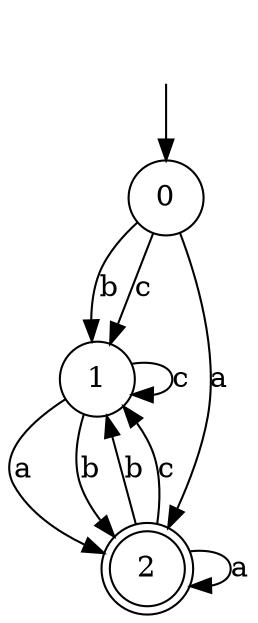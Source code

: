 digraph g {
__start [label=""shape=none]
	0[shape="circle" label="0"]
	1[shape="circle" label="1"]
	2[shape="doublecircle" label="2"]
__start -> 0
	0->2 [label="a"]
	0->1 [label="b"]
	0->1 [label="c"]
	1->2 [label="a"]
	1->2 [label="b"]
	1->1 [label="c"]
	2->2 [label="a"]
	2->1 [label="b"]
	2->1 [label="c"]
}